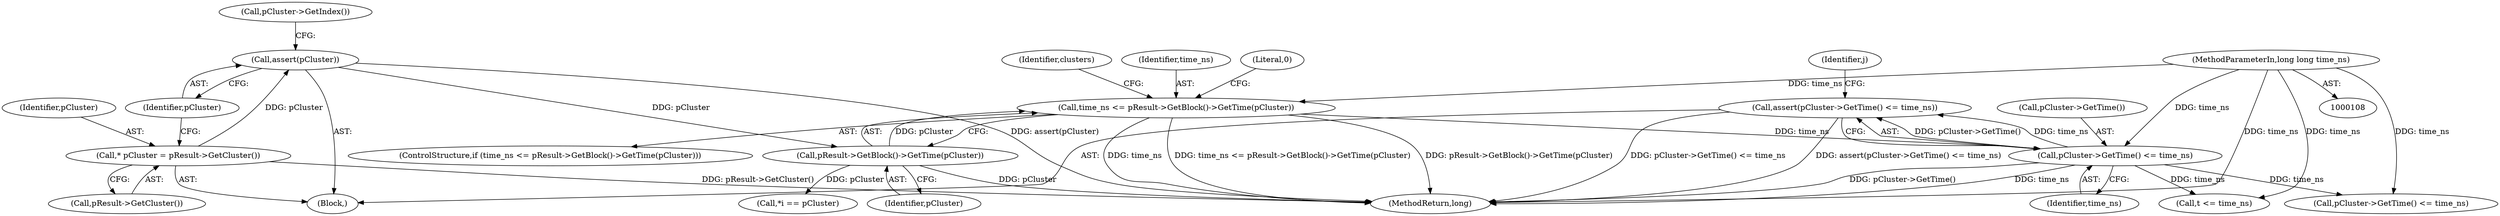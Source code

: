 digraph "0_Android_04839626ed859623901ebd3a5fd483982186b59d_197@API" {
"1000173" [label="(Call,assert(pCluster->GetTime() <= time_ns))"];
"1000174" [label="(Call,pCluster->GetTime() <= time_ns)"];
"1000140" [label="(Call,time_ns <= pResult->GetBlock()->GetTime(pCluster))"];
"1000109" [label="(MethodParameterIn,long long time_ns)"];
"1000142" [label="(Call,pResult->GetBlock()->GetTime(pCluster))"];
"1000133" [label="(Call,assert(pCluster))"];
"1000130" [label="(Call,* pCluster = pResult->GetCluster())"];
"1000141" [label="(Identifier,time_ns)"];
"1000137" [label="(Call,pCluster->GetIndex())"];
"1000175" [label="(Call,pCluster->GetTime())"];
"1000173" [label="(Call,assert(pCluster->GetTime() <= time_ns))"];
"1000223" [label="(Call,t <= time_ns)"];
"1000176" [label="(Identifier,time_ns)"];
"1000145" [label="(Literal,0)"];
"1000109" [label="(MethodParameterIn,long long time_ns)"];
"1000147" [label="(Identifier,clusters)"];
"1000178" [label="(Identifier,j)"];
"1000142" [label="(Call,pResult->GetBlock()->GetTime(pCluster))"];
"1000264" [label="(Call,pCluster->GetTime() <= time_ns)"];
"1000130" [label="(Call,* pCluster = pResult->GetCluster())"];
"1000169" [label="(Call,*i == pCluster)"];
"1000140" [label="(Call,time_ns <= pResult->GetBlock()->GetTime(pCluster))"];
"1000131" [label="(Identifier,pCluster)"];
"1000134" [label="(Identifier,pCluster)"];
"1000132" [label="(Call,pResult->GetCluster())"];
"1000143" [label="(Identifier,pCluster)"];
"1000285" [label="(MethodReturn,long)"];
"1000139" [label="(ControlStructure,if (time_ns <= pResult->GetBlock()->GetTime(pCluster)))"];
"1000133" [label="(Call,assert(pCluster))"];
"1000111" [label="(Block,)"];
"1000174" [label="(Call,pCluster->GetTime() <= time_ns)"];
"1000173" -> "1000111"  [label="AST: "];
"1000173" -> "1000174"  [label="CFG: "];
"1000174" -> "1000173"  [label="AST: "];
"1000178" -> "1000173"  [label="CFG: "];
"1000173" -> "1000285"  [label="DDG: assert(pCluster->GetTime() <= time_ns)"];
"1000173" -> "1000285"  [label="DDG: pCluster->GetTime() <= time_ns"];
"1000174" -> "1000173"  [label="DDG: pCluster->GetTime()"];
"1000174" -> "1000173"  [label="DDG: time_ns"];
"1000174" -> "1000176"  [label="CFG: "];
"1000175" -> "1000174"  [label="AST: "];
"1000176" -> "1000174"  [label="AST: "];
"1000174" -> "1000285"  [label="DDG: time_ns"];
"1000174" -> "1000285"  [label="DDG: pCluster->GetTime()"];
"1000140" -> "1000174"  [label="DDG: time_ns"];
"1000109" -> "1000174"  [label="DDG: time_ns"];
"1000174" -> "1000223"  [label="DDG: time_ns"];
"1000174" -> "1000264"  [label="DDG: time_ns"];
"1000140" -> "1000139"  [label="AST: "];
"1000140" -> "1000142"  [label="CFG: "];
"1000141" -> "1000140"  [label="AST: "];
"1000142" -> "1000140"  [label="AST: "];
"1000145" -> "1000140"  [label="CFG: "];
"1000147" -> "1000140"  [label="CFG: "];
"1000140" -> "1000285"  [label="DDG: pResult->GetBlock()->GetTime(pCluster)"];
"1000140" -> "1000285"  [label="DDG: time_ns"];
"1000140" -> "1000285"  [label="DDG: time_ns <= pResult->GetBlock()->GetTime(pCluster)"];
"1000109" -> "1000140"  [label="DDG: time_ns"];
"1000142" -> "1000140"  [label="DDG: pCluster"];
"1000109" -> "1000108"  [label="AST: "];
"1000109" -> "1000285"  [label="DDG: time_ns"];
"1000109" -> "1000223"  [label="DDG: time_ns"];
"1000109" -> "1000264"  [label="DDG: time_ns"];
"1000142" -> "1000143"  [label="CFG: "];
"1000143" -> "1000142"  [label="AST: "];
"1000142" -> "1000285"  [label="DDG: pCluster"];
"1000133" -> "1000142"  [label="DDG: pCluster"];
"1000142" -> "1000169"  [label="DDG: pCluster"];
"1000133" -> "1000111"  [label="AST: "];
"1000133" -> "1000134"  [label="CFG: "];
"1000134" -> "1000133"  [label="AST: "];
"1000137" -> "1000133"  [label="CFG: "];
"1000133" -> "1000285"  [label="DDG: assert(pCluster)"];
"1000130" -> "1000133"  [label="DDG: pCluster"];
"1000130" -> "1000111"  [label="AST: "];
"1000130" -> "1000132"  [label="CFG: "];
"1000131" -> "1000130"  [label="AST: "];
"1000132" -> "1000130"  [label="AST: "];
"1000134" -> "1000130"  [label="CFG: "];
"1000130" -> "1000285"  [label="DDG: pResult->GetCluster()"];
}
